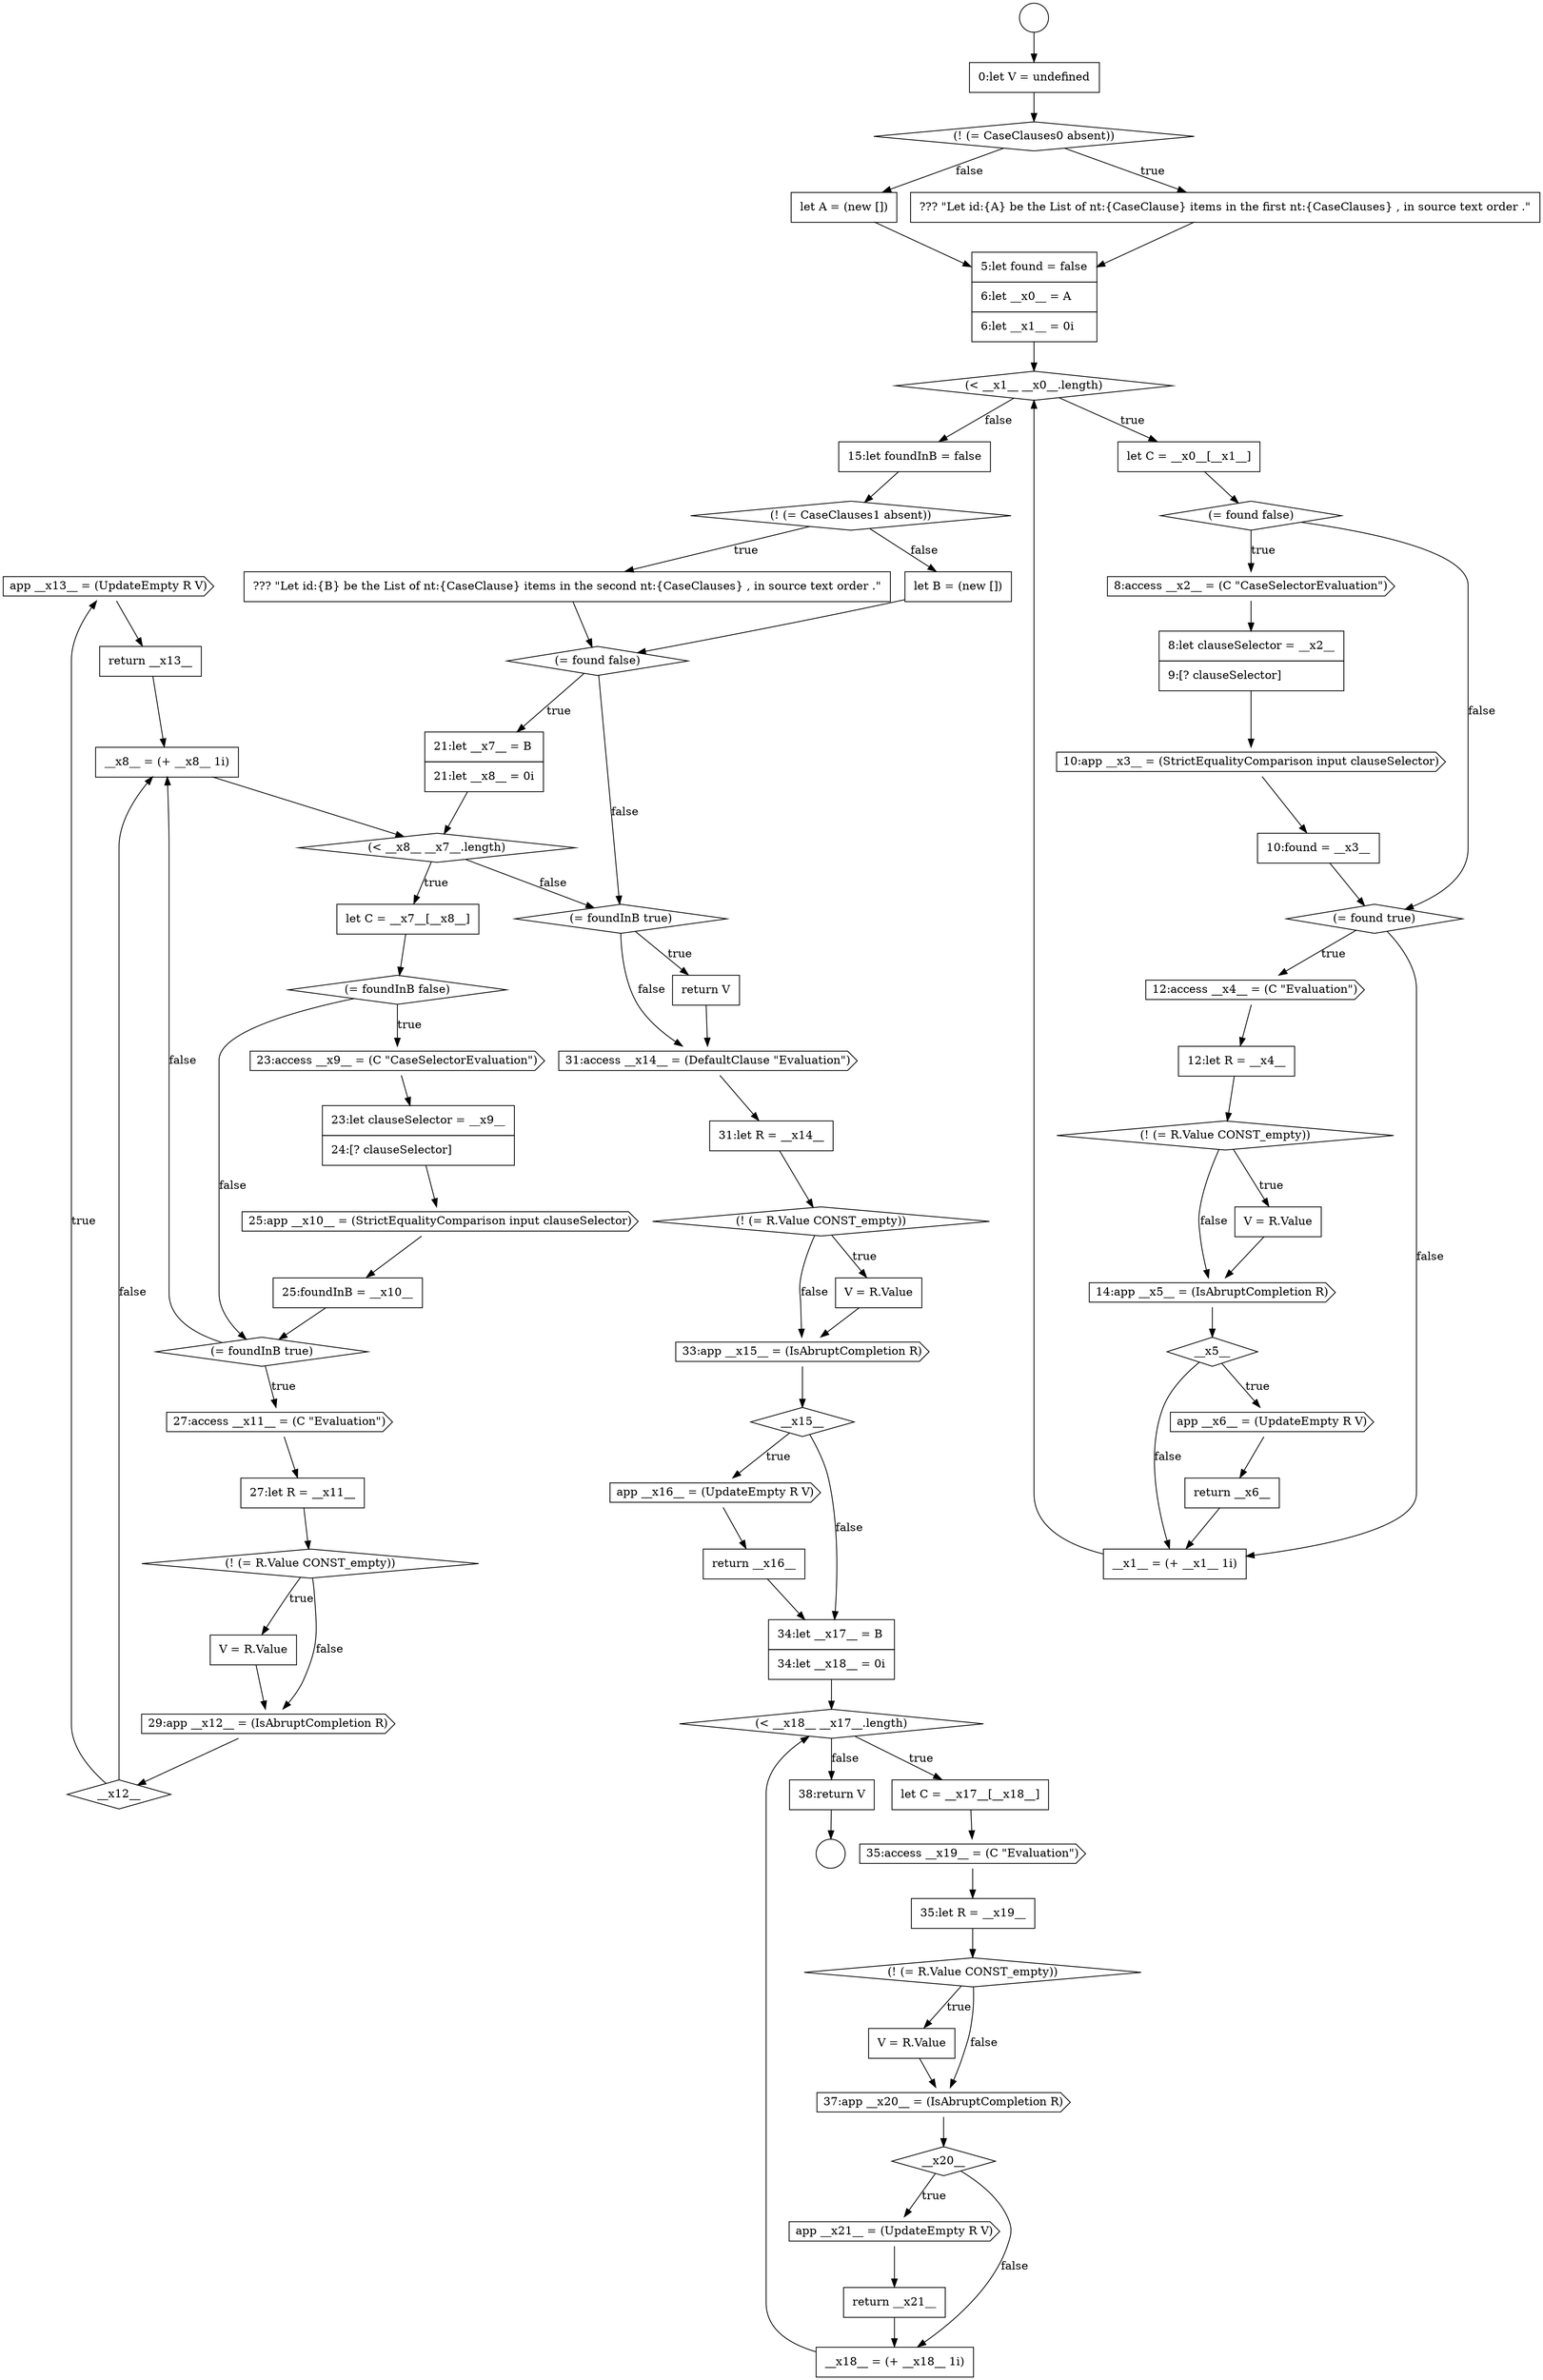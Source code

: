 digraph {
  node7237 [shape=cds, label=<<font color="black">app __x13__ = (UpdateEmpty R V)</font>> color="black" fillcolor="white" style=filled]
  node7193 [shape=circle label=" " color="black" fillcolor="white" style=filled]
  node7250 [shape=none, margin=0, label=<<font color="black">
    <table border="0" cellborder="1" cellspacing="0" cellpadding="10">
      <tr><td align="left">34:let __x17__ = B</td></tr>
      <tr><td align="left">34:let __x18__ = 0i</td></tr>
    </table>
  </font>> color="black" fillcolor="white" style=filled]
  node7260 [shape=none, margin=0, label=<<font color="black">
    <table border="0" cellborder="1" cellspacing="0" cellpadding="10">
      <tr><td align="left">return __x21__</td></tr>
    </table>
  </font>> color="black" fillcolor="white" style=filled]
  node7243 [shape=none, margin=0, label=<<font color="black">
    <table border="0" cellborder="1" cellspacing="0" cellpadding="10">
      <tr><td align="left">31:let R = __x14__</td></tr>
    </table>
  </font>> color="black" fillcolor="white" style=filled]
  node7239 [shape=none, margin=0, label=<<font color="black">
    <table border="0" cellborder="1" cellspacing="0" cellpadding="10">
      <tr><td align="left">__x8__ = (+ __x8__ 1i)</td></tr>
    </table>
  </font>> color="black" fillcolor="white" style=filled]
  node7219 [shape=none, margin=0, label=<<font color="black">
    <table border="0" cellborder="1" cellspacing="0" cellpadding="10">
      <tr><td align="left">??? &quot;Let id:{B} be the List of nt:{CaseClause} items in the second nt:{CaseClauses} , in source text order .&quot;</td></tr>
    </table>
  </font>> color="black" fillcolor="white" style=filled]
  node7256 [shape=none, margin=0, label=<<font color="black">
    <table border="0" cellborder="1" cellspacing="0" cellpadding="10">
      <tr><td align="left">V = R.Value</td></tr>
    </table>
  </font>> color="black" fillcolor="white" style=filled]
  node7199 [shape=none, margin=0, label=<<font color="black">
    <table border="0" cellborder="1" cellspacing="0" cellpadding="10">
      <tr><td align="left">5:let found = false</td></tr>
      <tr><td align="left">6:let __x0__ = A</td></tr>
      <tr><td align="left">6:let __x1__ = 0i</td></tr>
    </table>
  </font>> color="black" fillcolor="white" style=filled]
  node7195 [shape=none, margin=0, label=<<font color="black">
    <table border="0" cellborder="1" cellspacing="0" cellpadding="10">
      <tr><td align="left">0:let V = undefined</td></tr>
    </table>
  </font>> color="black" fillcolor="white" style=filled]
  node7253 [shape=cds, label=<<font color="black">35:access __x19__ = (C &quot;Evaluation&quot;)</font>> color="black" fillcolor="white" style=filled]
  node7198 [shape=none, margin=0, label=<<font color="black">
    <table border="0" cellborder="1" cellspacing="0" cellpadding="10">
      <tr><td align="left">let A = (new [])</td></tr>
    </table>
  </font>> color="black" fillcolor="white" style=filled]
  node7208 [shape=cds, label=<<font color="black">12:access __x4__ = (C &quot;Evaluation&quot;)</font>> color="black" fillcolor="white" style=filled]
  node7203 [shape=cds, label=<<font color="black">8:access __x2__ = (C &quot;CaseSelectorEvaluation&quot;)</font>> color="black" fillcolor="white" style=filled]
  node7220 [shape=none, margin=0, label=<<font color="black">
    <table border="0" cellborder="1" cellspacing="0" cellpadding="10">
      <tr><td align="left">let B = (new [])</td></tr>
    </table>
  </font>> color="black" fillcolor="white" style=filled]
  node7235 [shape=cds, label=<<font color="black">29:app __x12__ = (IsAbruptCompletion R)</font>> color="black" fillcolor="white" style=filled]
  node7240 [shape=diamond, label=<<font color="black">(= foundInB true)</font>> color="black" fillcolor="white" style=filled]
  node7241 [shape=none, margin=0, label=<<font color="black">
    <table border="0" cellborder="1" cellspacing="0" cellpadding="10">
      <tr><td align="left">return V</td></tr>
    </table>
  </font>> color="black" fillcolor="white" style=filled]
  node7262 [shape=none, margin=0, label=<<font color="black">
    <table border="0" cellborder="1" cellspacing="0" cellpadding="10">
      <tr><td align="left">38:return V</td></tr>
    </table>
  </font>> color="black" fillcolor="white" style=filled]
  node7209 [shape=none, margin=0, label=<<font color="black">
    <table border="0" cellborder="1" cellspacing="0" cellpadding="10">
      <tr><td align="left">12:let R = __x4__</td></tr>
    </table>
  </font>> color="black" fillcolor="white" style=filled]
  node7215 [shape=none, margin=0, label=<<font color="black">
    <table border="0" cellborder="1" cellspacing="0" cellpadding="10">
      <tr><td align="left">return __x6__</td></tr>
    </table>
  </font>> color="black" fillcolor="white" style=filled]
  node7236 [shape=diamond, label=<<font color="black">__x12__</font>> color="black" fillcolor="white" style=filled]
  node7226 [shape=cds, label=<<font color="black">23:access __x9__ = (C &quot;CaseSelectorEvaluation&quot;)</font>> color="black" fillcolor="white" style=filled]
  node7258 [shape=diamond, label=<<font color="black">__x20__</font>> color="black" fillcolor="white" style=filled]
  node7245 [shape=none, margin=0, label=<<font color="black">
    <table border="0" cellborder="1" cellspacing="0" cellpadding="10">
      <tr><td align="left">V = R.Value</td></tr>
    </table>
  </font>> color="black" fillcolor="white" style=filled]
  node7247 [shape=diamond, label=<<font color="black">__x15__</font>> color="black" fillcolor="white" style=filled]
  node7194 [shape=circle label=" " color="black" fillcolor="white" style=filled]
  node7213 [shape=diamond, label=<<font color="black">__x5__</font>> color="black" fillcolor="white" style=filled]
  node7230 [shape=diamond, label=<<font color="black">(= foundInB true)</font>> color="black" fillcolor="white" style=filled]
  node7197 [shape=none, margin=0, label=<<font color="black">
    <table border="0" cellborder="1" cellspacing="0" cellpadding="10">
      <tr><td align="left">??? &quot;Let id:{A} be the List of nt:{CaseClause} items in the first nt:{CaseClauses} , in source text order .&quot;</td></tr>
    </table>
  </font>> color="black" fillcolor="white" style=filled]
  node7254 [shape=none, margin=0, label=<<font color="black">
    <table border="0" cellborder="1" cellspacing="0" cellpadding="10">
      <tr><td align="left">35:let R = __x19__</td></tr>
    </table>
  </font>> color="black" fillcolor="white" style=filled]
  node7217 [shape=none, margin=0, label=<<font color="black">
    <table border="0" cellborder="1" cellspacing="0" cellpadding="10">
      <tr><td align="left">15:let foundInB = false</td></tr>
    </table>
  </font>> color="black" fillcolor="white" style=filled]
  node7229 [shape=none, margin=0, label=<<font color="black">
    <table border="0" cellborder="1" cellspacing="0" cellpadding="10">
      <tr><td align="left">25:foundInB = __x10__</td></tr>
    </table>
  </font>> color="black" fillcolor="white" style=filled]
  node7244 [shape=diamond, label=<<font color="black">(! (= R.Value CONST_empty))</font>> color="black" fillcolor="white" style=filled]
  node7204 [shape=none, margin=0, label=<<font color="black">
    <table border="0" cellborder="1" cellspacing="0" cellpadding="10">
      <tr><td align="left">8:let clauseSelector = __x2__</td></tr>
      <tr><td align="left">9:[? clauseSelector]</td></tr>
    </table>
  </font>> color="black" fillcolor="white" style=filled]
  node7222 [shape=none, margin=0, label=<<font color="black">
    <table border="0" cellborder="1" cellspacing="0" cellpadding="10">
      <tr><td align="left">21:let __x7__ = B</td></tr>
      <tr><td align="left">21:let __x8__ = 0i</td></tr>
    </table>
  </font>> color="black" fillcolor="white" style=filled]
  node7205 [shape=cds, label=<<font color="black">10:app __x3__ = (StrictEqualityComparison input clauseSelector)</font>> color="black" fillcolor="white" style=filled]
  node7249 [shape=none, margin=0, label=<<font color="black">
    <table border="0" cellborder="1" cellspacing="0" cellpadding="10">
      <tr><td align="left">return __x16__</td></tr>
    </table>
  </font>> color="black" fillcolor="white" style=filled]
  node7221 [shape=diamond, label=<<font color="black">(= found false)</font>> color="black" fillcolor="white" style=filled]
  node7261 [shape=none, margin=0, label=<<font color="black">
    <table border="0" cellborder="1" cellspacing="0" cellpadding="10">
      <tr><td align="left">__x18__ = (+ __x18__ 1i)</td></tr>
    </table>
  </font>> color="black" fillcolor="white" style=filled]
  node7225 [shape=diamond, label=<<font color="black">(= foundInB false)</font>> color="black" fillcolor="white" style=filled]
  node7257 [shape=cds, label=<<font color="black">37:app __x20__ = (IsAbruptCompletion R)</font>> color="black" fillcolor="white" style=filled]
  node7212 [shape=cds, label=<<font color="black">14:app __x5__ = (IsAbruptCompletion R)</font>> color="black" fillcolor="white" style=filled]
  node7233 [shape=diamond, label=<<font color="black">(! (= R.Value CONST_empty))</font>> color="black" fillcolor="white" style=filled]
  node7223 [shape=diamond, label=<<font color="black">(&lt; __x8__ __x7__.length)</font>> color="black" fillcolor="white" style=filled]
  node7218 [shape=diamond, label=<<font color="black">(! (= CaseClauses1 absent))</font>> color="black" fillcolor="white" style=filled]
  node7201 [shape=none, margin=0, label=<<font color="black">
    <table border="0" cellborder="1" cellspacing="0" cellpadding="10">
      <tr><td align="left">let C = __x0__[__x1__]</td></tr>
    </table>
  </font>> color="black" fillcolor="white" style=filled]
  node7255 [shape=diamond, label=<<font color="black">(! (= R.Value CONST_empty))</font>> color="black" fillcolor="white" style=filled]
  node7206 [shape=none, margin=0, label=<<font color="black">
    <table border="0" cellborder="1" cellspacing="0" cellpadding="10">
      <tr><td align="left">10:found = __x3__</td></tr>
    </table>
  </font>> color="black" fillcolor="white" style=filled]
  node7238 [shape=none, margin=0, label=<<font color="black">
    <table border="0" cellborder="1" cellspacing="0" cellpadding="10">
      <tr><td align="left">return __x13__</td></tr>
    </table>
  </font>> color="black" fillcolor="white" style=filled]
  node7200 [shape=diamond, label=<<font color="black">(&lt; __x1__ __x0__.length)</font>> color="black" fillcolor="white" style=filled]
  node7232 [shape=none, margin=0, label=<<font color="black">
    <table border="0" cellborder="1" cellspacing="0" cellpadding="10">
      <tr><td align="left">27:let R = __x11__</td></tr>
    </table>
  </font>> color="black" fillcolor="white" style=filled]
  node7211 [shape=none, margin=0, label=<<font color="black">
    <table border="0" cellborder="1" cellspacing="0" cellpadding="10">
      <tr><td align="left">V = R.Value</td></tr>
    </table>
  </font>> color="black" fillcolor="white" style=filled]
  node7196 [shape=diamond, label=<<font color="black">(! (= CaseClauses0 absent))</font>> color="black" fillcolor="white" style=filled]
  node7228 [shape=cds, label=<<font color="black">25:app __x10__ = (StrictEqualityComparison input clauseSelector)</font>> color="black" fillcolor="white" style=filled]
  node7207 [shape=diamond, label=<<font color="black">(= found true)</font>> color="black" fillcolor="white" style=filled]
  node7251 [shape=diamond, label=<<font color="black">(&lt; __x18__ __x17__.length)</font>> color="black" fillcolor="white" style=filled]
  node7202 [shape=diamond, label=<<font color="black">(= found false)</font>> color="black" fillcolor="white" style=filled]
  node7224 [shape=none, margin=0, label=<<font color="black">
    <table border="0" cellborder="1" cellspacing="0" cellpadding="10">
      <tr><td align="left">let C = __x7__[__x8__]</td></tr>
    </table>
  </font>> color="black" fillcolor="white" style=filled]
  node7234 [shape=none, margin=0, label=<<font color="black">
    <table border="0" cellborder="1" cellspacing="0" cellpadding="10">
      <tr><td align="left">V = R.Value</td></tr>
    </table>
  </font>> color="black" fillcolor="white" style=filled]
  node7216 [shape=none, margin=0, label=<<font color="black">
    <table border="0" cellborder="1" cellspacing="0" cellpadding="10">
      <tr><td align="left">__x1__ = (+ __x1__ 1i)</td></tr>
    </table>
  </font>> color="black" fillcolor="white" style=filled]
  node7231 [shape=cds, label=<<font color="black">27:access __x11__ = (C &quot;Evaluation&quot;)</font>> color="black" fillcolor="white" style=filled]
  node7248 [shape=cds, label=<<font color="black">app __x16__ = (UpdateEmpty R V)</font>> color="black" fillcolor="white" style=filled]
  node7210 [shape=diamond, label=<<font color="black">(! (= R.Value CONST_empty))</font>> color="black" fillcolor="white" style=filled]
  node7259 [shape=cds, label=<<font color="black">app __x21__ = (UpdateEmpty R V)</font>> color="black" fillcolor="white" style=filled]
  node7242 [shape=cds, label=<<font color="black">31:access __x14__ = (DefaultClause &quot;Evaluation&quot;)</font>> color="black" fillcolor="white" style=filled]
  node7214 [shape=cds, label=<<font color="black">app __x6__ = (UpdateEmpty R V)</font>> color="black" fillcolor="white" style=filled]
  node7227 [shape=none, margin=0, label=<<font color="black">
    <table border="0" cellborder="1" cellspacing="0" cellpadding="10">
      <tr><td align="left">23:let clauseSelector = __x9__</td></tr>
      <tr><td align="left">24:[? clauseSelector]</td></tr>
    </table>
  </font>> color="black" fillcolor="white" style=filled]
  node7252 [shape=none, margin=0, label=<<font color="black">
    <table border="0" cellborder="1" cellspacing="0" cellpadding="10">
      <tr><td align="left">let C = __x17__[__x18__]</td></tr>
    </table>
  </font>> color="black" fillcolor="white" style=filled]
  node7246 [shape=cds, label=<<font color="black">33:app __x15__ = (IsAbruptCompletion R)</font>> color="black" fillcolor="white" style=filled]
  node7259 -> node7260 [ color="black"]
  node7248 -> node7249 [ color="black"]
  node7223 -> node7224 [label=<<font color="black">true</font>> color="black"]
  node7223 -> node7240 [label=<<font color="black">false</font>> color="black"]
  node7251 -> node7252 [label=<<font color="black">true</font>> color="black"]
  node7251 -> node7262 [label=<<font color="black">false</font>> color="black"]
  node7205 -> node7206 [ color="black"]
  node7226 -> node7227 [ color="black"]
  node7206 -> node7207 [ color="black"]
  node7247 -> node7248 [label=<<font color="black">true</font>> color="black"]
  node7247 -> node7250 [label=<<font color="black">false</font>> color="black"]
  node7228 -> node7229 [ color="black"]
  node7260 -> node7261 [ color="black"]
  node7203 -> node7204 [ color="black"]
  node7234 -> node7235 [ color="black"]
  node7208 -> node7209 [ color="black"]
  node7244 -> node7245 [label=<<font color="black">true</font>> color="black"]
  node7244 -> node7246 [label=<<font color="black">false</font>> color="black"]
  node7253 -> node7254 [ color="black"]
  node7245 -> node7246 [ color="black"]
  node7258 -> node7259 [label=<<font color="black">true</font>> color="black"]
  node7258 -> node7261 [label=<<font color="black">false</font>> color="black"]
  node7195 -> node7196 [ color="black"]
  node7193 -> node7195 [ color="black"]
  node7236 -> node7237 [label=<<font color="black">true</font>> color="black"]
  node7236 -> node7239 [label=<<font color="black">false</font>> color="black"]
  node7252 -> node7253 [ color="black"]
  node7220 -> node7221 [ color="black"]
  node7204 -> node7205 [ color="black"]
  node7250 -> node7251 [ color="black"]
  node7233 -> node7234 [label=<<font color="black">true</font>> color="black"]
  node7233 -> node7235 [label=<<font color="black">false</font>> color="black"]
  node7202 -> node7203 [label=<<font color="black">true</font>> color="black"]
  node7202 -> node7207 [label=<<font color="black">false</font>> color="black"]
  node7218 -> node7219 [label=<<font color="black">true</font>> color="black"]
  node7218 -> node7220 [label=<<font color="black">false</font>> color="black"]
  node7207 -> node7208 [label=<<font color="black">true</font>> color="black"]
  node7207 -> node7216 [label=<<font color="black">false</font>> color="black"]
  node7227 -> node7228 [ color="black"]
  node7230 -> node7231 [label=<<font color="black">true</font>> color="black"]
  node7230 -> node7239 [label=<<font color="black">false</font>> color="black"]
  node7224 -> node7225 [ color="black"]
  node7240 -> node7241 [label=<<font color="black">true</font>> color="black"]
  node7240 -> node7242 [label=<<font color="black">false</font>> color="black"]
  node7199 -> node7200 [ color="black"]
  node7198 -> node7199 [ color="black"]
  node7211 -> node7212 [ color="black"]
  node7232 -> node7233 [ color="black"]
  node7262 -> node7194 [ color="black"]
  node7212 -> node7213 [ color="black"]
  node7215 -> node7216 [ color="black"]
  node7197 -> node7199 [ color="black"]
  node7225 -> node7226 [label=<<font color="black">true</font>> color="black"]
  node7225 -> node7230 [label=<<font color="black">false</font>> color="black"]
  node7196 -> node7197 [label=<<font color="black">true</font>> color="black"]
  node7196 -> node7198 [label=<<font color="black">false</font>> color="black"]
  node7229 -> node7230 [ color="black"]
  node7257 -> node7258 [ color="black"]
  node7237 -> node7238 [ color="black"]
  node7201 -> node7202 [ color="black"]
  node7254 -> node7255 [ color="black"]
  node7210 -> node7211 [label=<<font color="black">true</font>> color="black"]
  node7210 -> node7212 [label=<<font color="black">false</font>> color="black"]
  node7241 -> node7242 [ color="black"]
  node7222 -> node7223 [ color="black"]
  node7213 -> node7214 [label=<<font color="black">true</font>> color="black"]
  node7213 -> node7216 [label=<<font color="black">false</font>> color="black"]
  node7221 -> node7222 [label=<<font color="black">true</font>> color="black"]
  node7221 -> node7240 [label=<<font color="black">false</font>> color="black"]
  node7219 -> node7221 [ color="black"]
  node7242 -> node7243 [ color="black"]
  node7243 -> node7244 [ color="black"]
  node7214 -> node7215 [ color="black"]
  node7255 -> node7256 [label=<<font color="black">true</font>> color="black"]
  node7255 -> node7257 [label=<<font color="black">false</font>> color="black"]
  node7209 -> node7210 [ color="black"]
  node7235 -> node7236 [ color="black"]
  node7216 -> node7200 [ color="black"]
  node7200 -> node7201 [label=<<font color="black">true</font>> color="black"]
  node7200 -> node7217 [label=<<font color="black">false</font>> color="black"]
  node7231 -> node7232 [ color="black"]
  node7256 -> node7257 [ color="black"]
  node7238 -> node7239 [ color="black"]
  node7217 -> node7218 [ color="black"]
  node7249 -> node7250 [ color="black"]
  node7261 -> node7251 [ color="black"]
  node7246 -> node7247 [ color="black"]
  node7239 -> node7223 [ color="black"]
}
